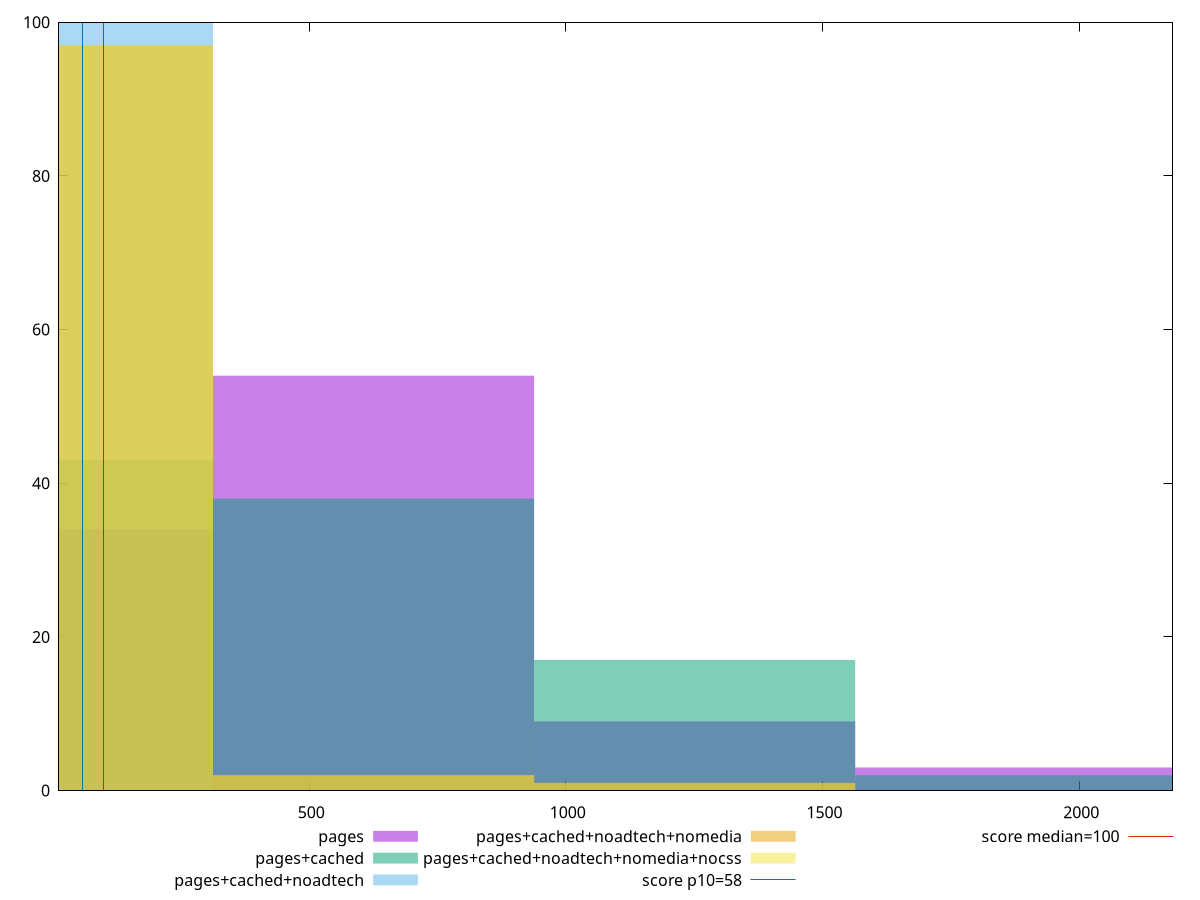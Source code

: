 reset

$pages <<EOF
625.4207291714682 54
0 34
1250.8414583429364 9
1876.2621875144046 3
EOF

$pagesCached <<EOF
625.4207291714682 38
0 43
1250.8414583429364 17
1876.2621875144046 2
EOF

$pagesCachedNoadtech <<EOF
0 100
EOF

$pagesCachedNoadtechNomedia <<EOF
0 97
1250.8414583429364 1
625.4207291714682 2
EOF

$pagesCachedNoadtechNomediaNocss <<EOF
0 97
1250.8414583429364 1
625.4207291714682 2
EOF

set key outside below
set boxwidth 625.4207291714682
set xrange [12.8:2181.6000000000045]
set yrange [0:100]
set trange [0:100]
set style fill transparent solid 0.5 noborder

set parametric
set terminal svg size 640, 530 enhanced background rgb 'white'
set output "report_00013_2021-02-09T12-04-24.940Z/estimated-input-latency/comparison/histogram/all_raw.svg"

plot $pages title "pages" with boxes, \
     $pagesCached title "pages+cached" with boxes, \
     $pagesCachedNoadtech title "pages+cached+noadtech" with boxes, \
     $pagesCachedNoadtechNomedia title "pages+cached+noadtech+nomedia" with boxes, \
     $pagesCachedNoadtechNomediaNocss title "pages+cached+noadtech+nomedia+nocss" with boxes, \
     58,t title "score p10=58", \
     100,t title "score median=100"

reset
